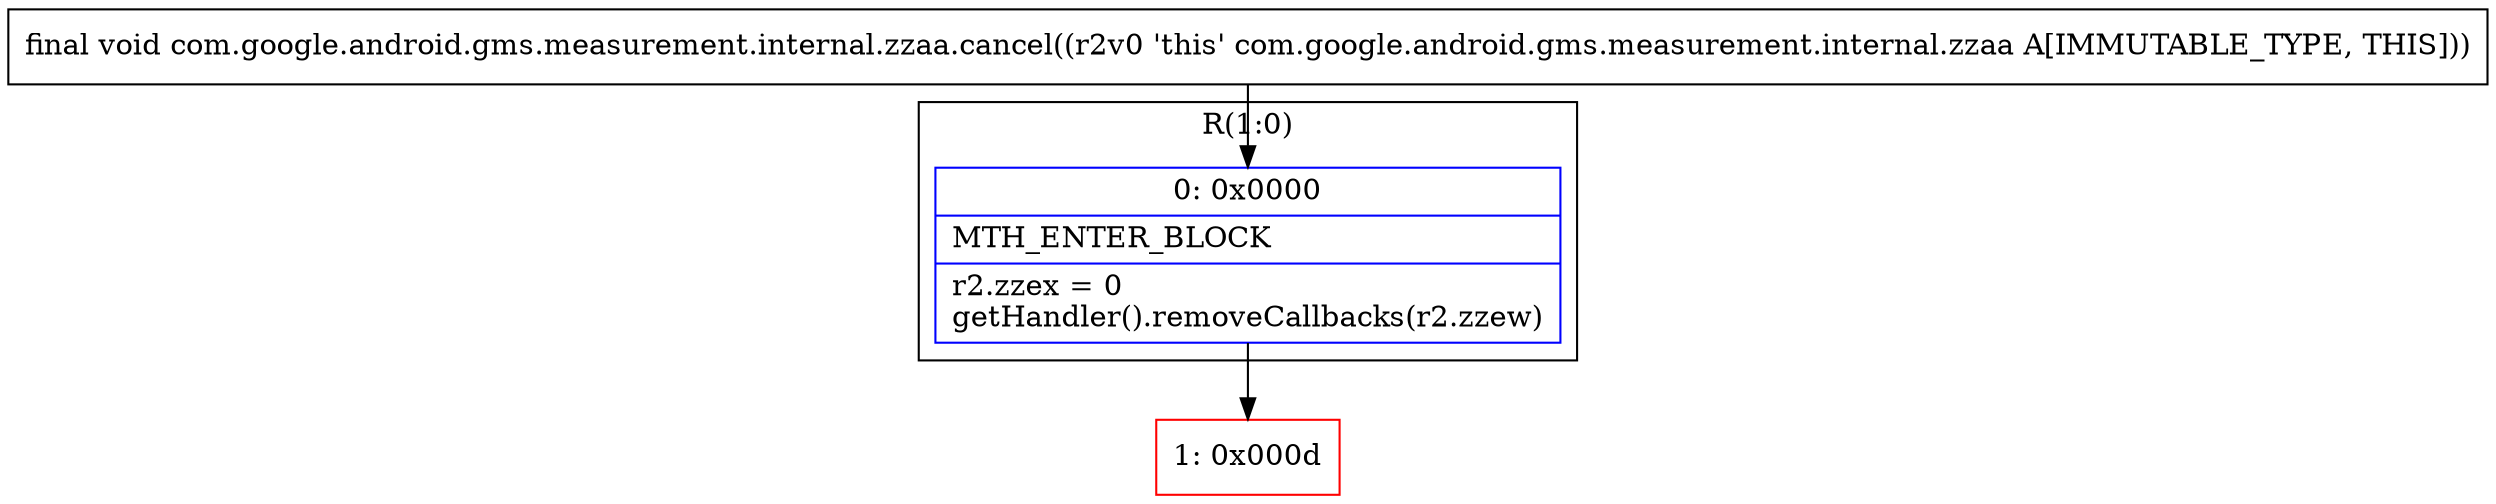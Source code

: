 digraph "CFG forcom.google.android.gms.measurement.internal.zzaa.cancel()V" {
subgraph cluster_Region_949846505 {
label = "R(1:0)";
node [shape=record,color=blue];
Node_0 [shape=record,label="{0\:\ 0x0000|MTH_ENTER_BLOCK\l|r2.zzex = 0\lgetHandler().removeCallbacks(r2.zzew)\l}"];
}
Node_1 [shape=record,color=red,label="{1\:\ 0x000d}"];
MethodNode[shape=record,label="{final void com.google.android.gms.measurement.internal.zzaa.cancel((r2v0 'this' com.google.android.gms.measurement.internal.zzaa A[IMMUTABLE_TYPE, THIS])) }"];
MethodNode -> Node_0;
Node_0 -> Node_1;
}

